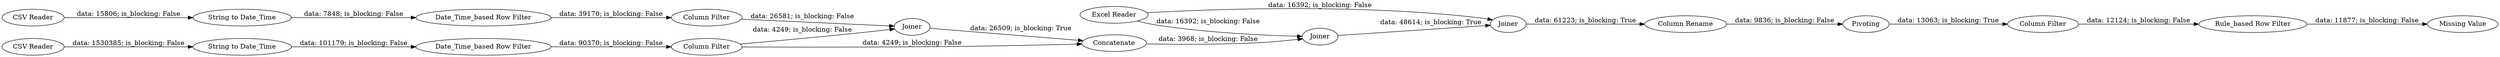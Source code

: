 digraph {
	"-8179553029286795175_24" [label="Missing Value"]
	"-8179553029286795175_20" [label="Date_Time_based Row Filter"]
	"-8179553029286795175_3" [label="Excel Reader"]
	"-8179553029286795175_14" [label="Column Rename"]
	"-8179553029286795175_18" [label="CSV Reader"]
	"-8179553029286795175_16" [label="Column Filter"]
	"-8179553029286795175_11" [label="Column Filter"]
	"-8179553029286795175_23" [label=Concatenate]
	"-8179553029286795175_15" [label=Pivoting]
	"-8179553029286795175_22" [label="Column Filter"]
	"-8179553029286795175_19" [label=Joiner]
	"-8179553029286795175_5" [label="Date_Time_based Row Filter"]
	"-8179553029286795175_13" [label=Joiner]
	"-8179553029286795175_10" [label=Joiner]
	"-8179553029286795175_17" [label="Rule_based Row Filter"]
	"-8179553029286795175_1" [label="CSV Reader"]
	"-8179553029286795175_21" [label="String to Date_Time"]
	"-8179553029286795175_6" [label="String to Date_Time"]
	"-8179553029286795175_16" -> "-8179553029286795175_17" [label="data: 12124; is_blocking: False"]
	"-8179553029286795175_13" -> "-8179553029286795175_14" [label="data: 61223; is_blocking: True"]
	"-8179553029286795175_10" -> "-8179553029286795175_13" [label="data: 48614; is_blocking: True"]
	"-8179553029286795175_23" -> "-8179553029286795175_10" [label="data: 3968; is_blocking: False"]
	"-8179553029286795175_22" -> "-8179553029286795175_19" [label="data: 26581; is_blocking: False"]
	"-8179553029286795175_5" -> "-8179553029286795175_11" [label="data: 90370; is_blocking: False"]
	"-8179553029286795175_17" -> "-8179553029286795175_24" [label="data: 11877; is_blocking: False"]
	"-8179553029286795175_15" -> "-8179553029286795175_16" [label="data: 13063; is_blocking: True"]
	"-8179553029286795175_3" -> "-8179553029286795175_10" [label="data: 16392; is_blocking: False"]
	"-8179553029286795175_3" -> "-8179553029286795175_13" [label="data: 16392; is_blocking: False"]
	"-8179553029286795175_14" -> "-8179553029286795175_15" [label="data: 9836; is_blocking: False"]
	"-8179553029286795175_18" -> "-8179553029286795175_21" [label="data: 15806; is_blocking: False"]
	"-8179553029286795175_11" -> "-8179553029286795175_23" [label="data: 4249; is_blocking: False"]
	"-8179553029286795175_6" -> "-8179553029286795175_5" [label="data: 101179; is_blocking: False"]
	"-8179553029286795175_11" -> "-8179553029286795175_19" [label="data: 4249; is_blocking: False"]
	"-8179553029286795175_19" -> "-8179553029286795175_23" [label="data: 26509; is_blocking: True"]
	"-8179553029286795175_21" -> "-8179553029286795175_20" [label="data: 7848; is_blocking: False"]
	"-8179553029286795175_1" -> "-8179553029286795175_6" [label="data: 1530385; is_blocking: False"]
	"-8179553029286795175_20" -> "-8179553029286795175_22" [label="data: 39170; is_blocking: False"]
	rankdir=LR
}
